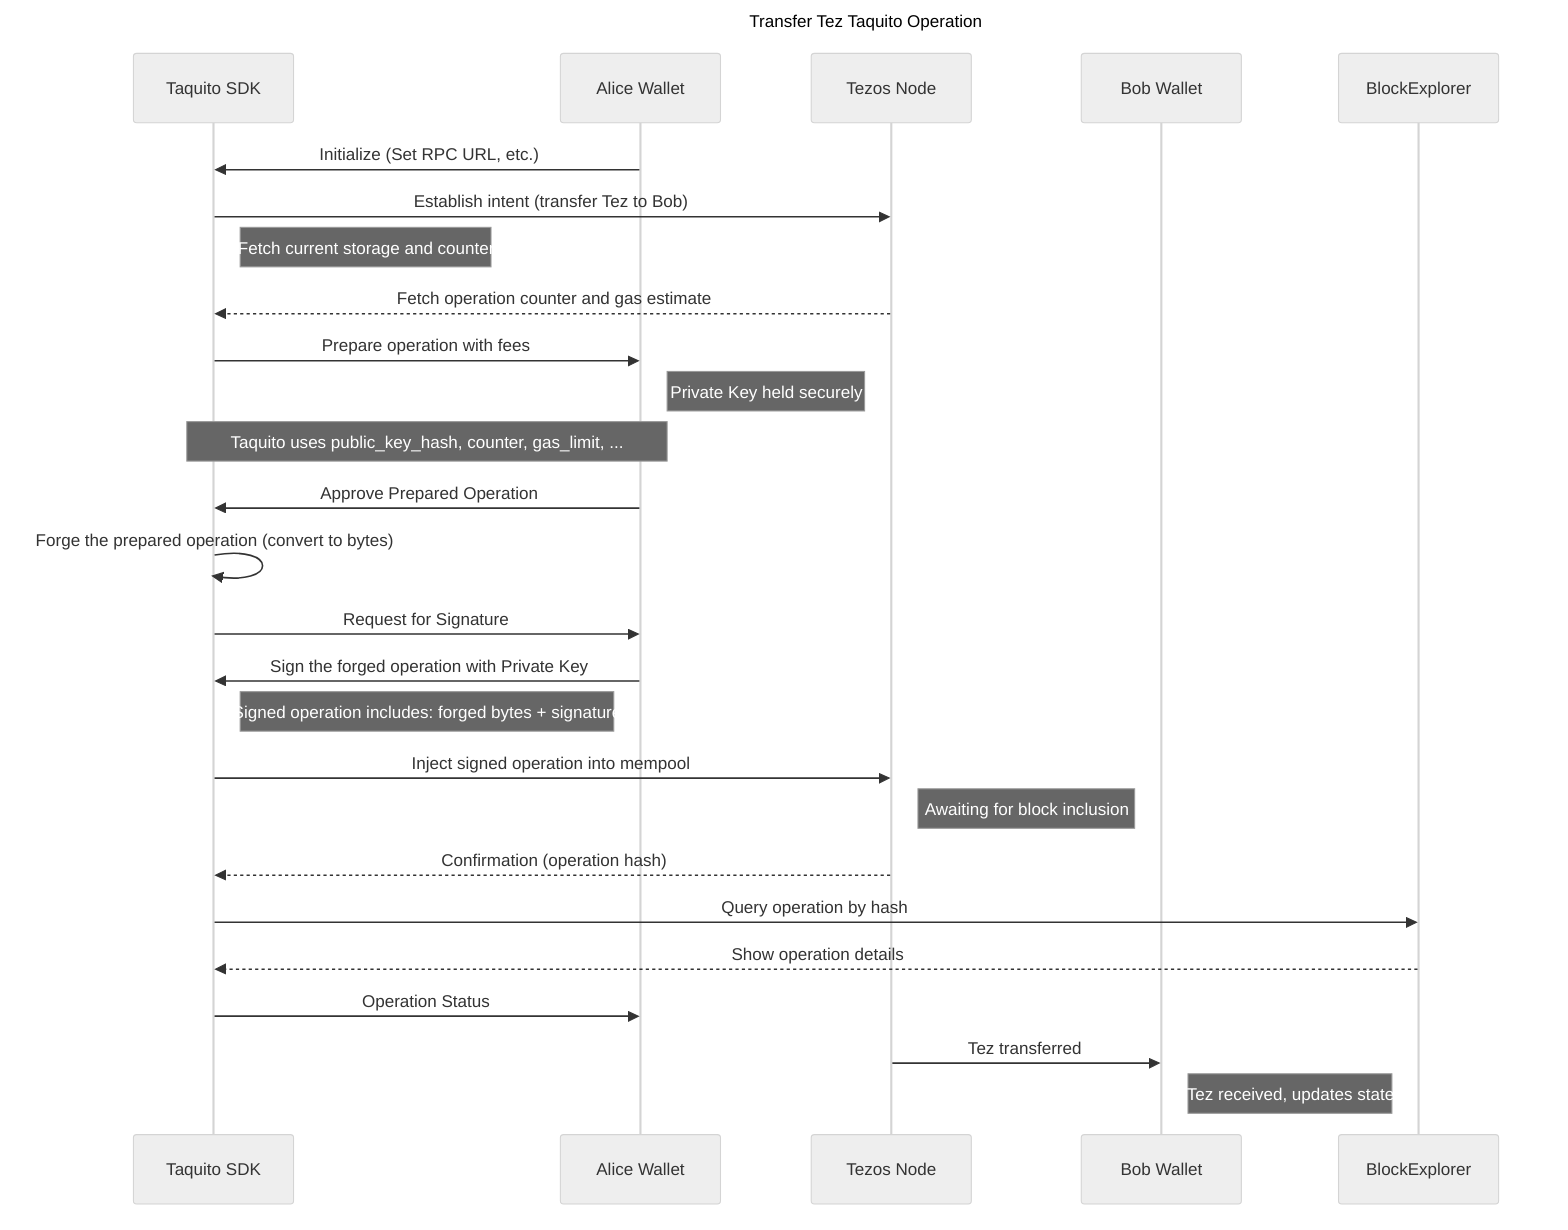 ---
title: "Transfer Tez Taquito Operation"
---
%%{init: {'theme': 'neutral'}}%%
sequenceDiagram
    participant Taquito as Taquito SDK
    participant Alice as Alice Wallet
    participant Node as Tezos Node
    participant Bob as Bob Wallet
    participant BE as BlockExplorer

    Alice->>Taquito: Initialize (Set RPC URL, etc.)

    Taquito->>Node: Establish intent (transfer Tez to Bob)
    Note right of Taquito: Fetch current storage and counter

    Node-->>Taquito: Fetch operation counter and gas estimate

    Taquito->>Alice: Prepare operation with fees
    Note right of Alice: Private Key held securely
    Note over Taquito,Alice: Taquito uses public_key_hash, counter, gas_limit, ...

    Alice->>Taquito: Approve Prepared Operation
    Taquito->>Taquito: Forge the prepared operation (convert to bytes)

    Taquito->>Alice: Request for Signature
    Alice->>Taquito: Sign the forged operation with Private Key
    Note right of Taquito: Signed operation includes: forged bytes + signature

    Taquito->>Node: Inject signed operation into mempool
    Note right of Node: Awaiting for block inclusion

    Node-->>Taquito: Confirmation (operation hash)

    Taquito->>BE: Query operation by hash
    BE-->>Taquito: Show operation details
    Taquito->>Alice: Operation Status

    Node->>Bob: Tez transferred
    Note right of Bob: Tez received, updates state